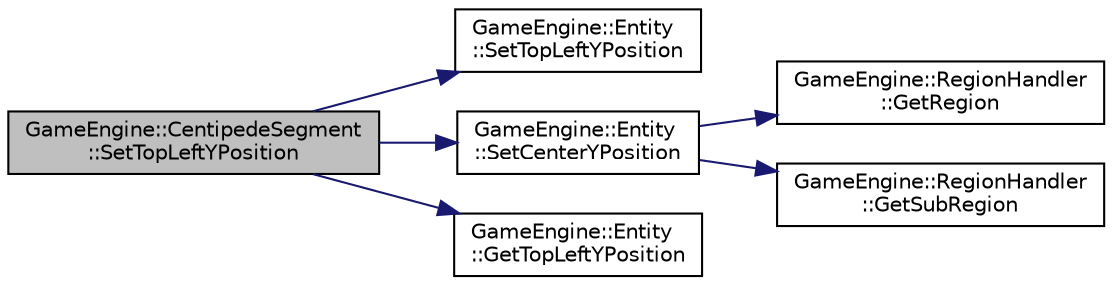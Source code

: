 digraph "GameEngine::CentipedeSegment::SetTopLeftYPosition"
{
  edge [fontname="Helvetica",fontsize="10",labelfontname="Helvetica",labelfontsize="10"];
  node [fontname="Helvetica",fontsize="10",shape=record];
  rankdir="LR";
  Node32 [label="GameEngine::CentipedeSegment\l::SetTopLeftYPosition",height=0.2,width=0.4,color="black", fillcolor="grey75", style="filled", fontcolor="black"];
  Node32 -> Node33 [color="midnightblue",fontsize="10",style="solid",fontname="Helvetica"];
  Node33 [label="GameEngine::Entity\l::SetTopLeftYPosition",height=0.2,width=0.4,color="black", fillcolor="white", style="filled",URL="$class_game_engine_1_1_entity.html#a98d4de664b689f3f633a4a29c85de308",tooltip="Sets the top left y position of the Entity. "];
  Node32 -> Node34 [color="midnightblue",fontsize="10",style="solid",fontname="Helvetica"];
  Node34 [label="GameEngine::Entity\l::SetCenterYPosition",height=0.2,width=0.4,color="black", fillcolor="white", style="filled",URL="$class_game_engine_1_1_entity.html#a38a62b7d1e2d33c12fdd2017444954ca",tooltip="Sets the center y position of the Entity. "];
  Node34 -> Node35 [color="midnightblue",fontsize="10",style="solid",fontname="Helvetica"];
  Node35 [label="GameEngine::RegionHandler\l::GetRegion",height=0.2,width=0.4,color="black", fillcolor="white", style="filled",URL="$class_game_engine_1_1_region_handler.html#a688c80970910da1e02f05b3569c7721d",tooltip="Returns the major quadrant of the screen. "];
  Node34 -> Node36 [color="midnightblue",fontsize="10",style="solid",fontname="Helvetica"];
  Node36 [label="GameEngine::RegionHandler\l::GetSubRegion",height=0.2,width=0.4,color="black", fillcolor="white", style="filled",URL="$class_game_engine_1_1_region_handler.html#a8ea377d23f4be355302cc6b5e3feedf3",tooltip="Returns a minor quadrant of the screen within the major quadrant. "];
  Node32 -> Node37 [color="midnightblue",fontsize="10",style="solid",fontname="Helvetica"];
  Node37 [label="GameEngine::Entity\l::GetTopLeftYPosition",height=0.2,width=0.4,color="black", fillcolor="white", style="filled",URL="$class_game_engine_1_1_entity.html#a98847fc7c0a9f5cdd78ef252f3680c7b",tooltip="Returns the top left y position of the Entity. "];
}
